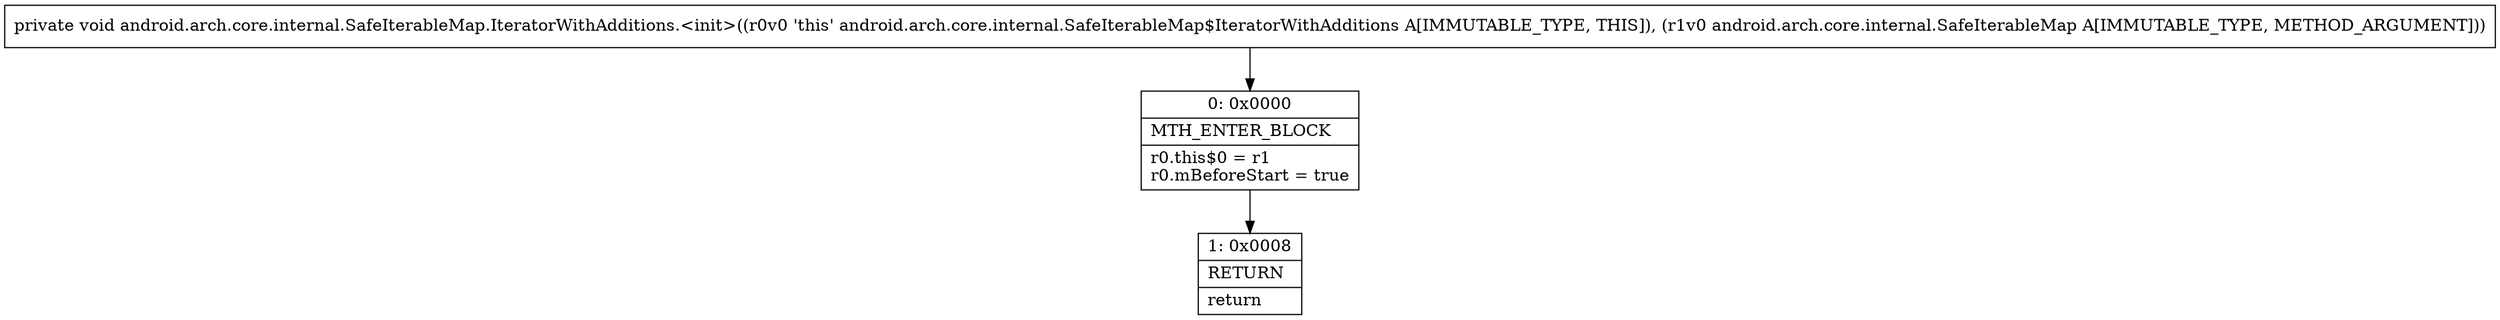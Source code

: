 digraph "CFG forandroid.arch.core.internal.SafeIterableMap.IteratorWithAdditions.\<init\>(Landroid\/arch\/core\/internal\/SafeIterableMap;)V" {
Node_0 [shape=record,label="{0\:\ 0x0000|MTH_ENTER_BLOCK\l|r0.this$0 = r1\lr0.mBeforeStart = true\l}"];
Node_1 [shape=record,label="{1\:\ 0x0008|RETURN\l|return\l}"];
MethodNode[shape=record,label="{private void android.arch.core.internal.SafeIterableMap.IteratorWithAdditions.\<init\>((r0v0 'this' android.arch.core.internal.SafeIterableMap$IteratorWithAdditions A[IMMUTABLE_TYPE, THIS]), (r1v0 android.arch.core.internal.SafeIterableMap A[IMMUTABLE_TYPE, METHOD_ARGUMENT])) }"];
MethodNode -> Node_0;
Node_0 -> Node_1;
}

